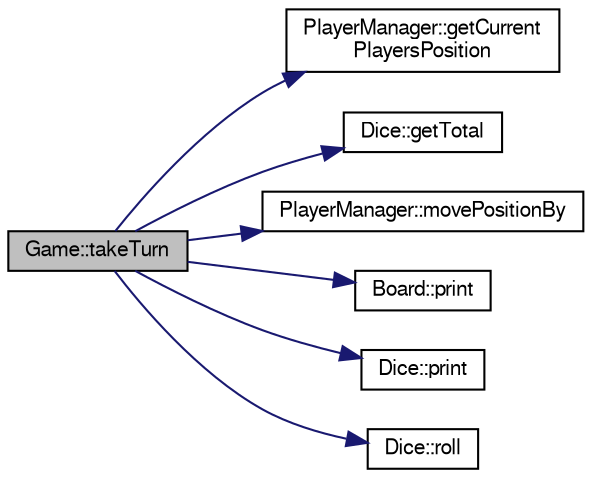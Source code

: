 digraph G
{
  edge [fontname="FreeSans",fontsize="10",labelfontname="FreeSans",labelfontsize="10"];
  node [fontname="FreeSans",fontsize="10",shape=record];
  rankdir="LR";
  Node1 [label="Game::takeTurn",height=0.2,width=0.4,color="black", fillcolor="grey75", style="filled" fontcolor="black"];
  Node1 -> Node2 [color="midnightblue",fontsize="10",style="solid",fontname="FreeSans"];
  Node2 [label="PlayerManager::getCurrent\lPlayersPosition",height=0.2,width=0.4,color="black", fillcolor="white", style="filled",URL="$class_player_manager.html#a346fd599e1052e6796ec35adca5d0876",tooltip="method that returns the position on the board of the current player"];
  Node1 -> Node3 [color="midnightblue",fontsize="10",style="solid",fontname="FreeSans"];
  Node3 [label="Dice::getTotal",height=0.2,width=0.4,color="black", fillcolor="white", style="filled",URL="$class_dice.html#a173409dc205e4661e2bcb3c927f1f5fd",tooltip="method that returns the total sum of the values of the dices"];
  Node1 -> Node4 [color="midnightblue",fontsize="10",style="solid",fontname="FreeSans"];
  Node4 [label="PlayerManager::movePositionBy",height=0.2,width=0.4,color="black", fillcolor="white", style="filled",URL="$class_player_manager.html#acd5c7077ad8eadaf3e38e64c956a27e9",tooltip="method that moves the current player to a new position"];
  Node1 -> Node5 [color="midnightblue",fontsize="10",style="solid",fontname="FreeSans"];
  Node5 [label="Board::print",height=0.2,width=0.4,color="black", fillcolor="white", style="filled",URL="$class_board.html#a44c7bca1c10c053898c048dc4c13f0d5",tooltip="method that prints the board"];
  Node1 -> Node6 [color="midnightblue",fontsize="10",style="solid",fontname="FreeSans"];
  Node6 [label="Dice::print",height=0.2,width=0.4,color="black", fillcolor="white", style="filled",URL="$class_dice.html#acbc57f0818d9cf6c6aabe3abd6fc3c8b",tooltip="method that prints the values of the dices"];
  Node1 -> Node7 [color="midnightblue",fontsize="10",style="solid",fontname="FreeSans"];
  Node7 [label="Dice::roll",height=0.2,width=0.4,color="black", fillcolor="white", style="filled",URL="$class_dice.html#aaf8ada76382b5d7273617acb39a950cf",tooltip="roll the dices"];
}
